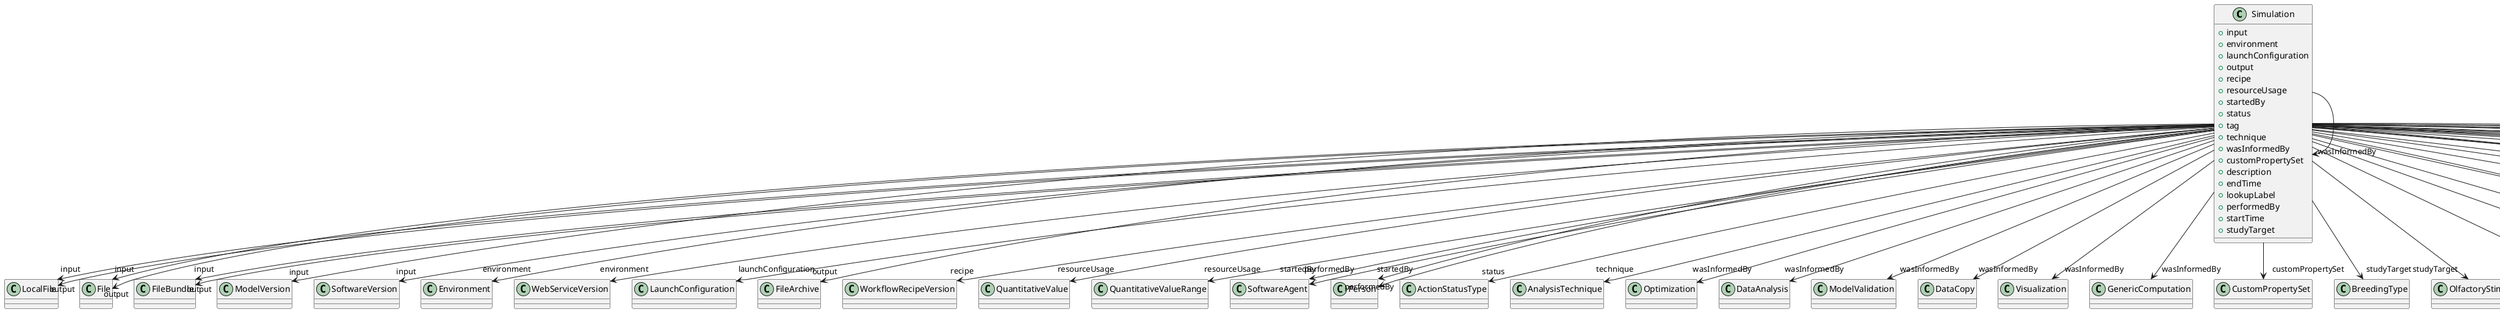 @startuml
class Simulation {
+input
+environment
+launchConfiguration
+output
+recipe
+resourceUsage
+startedBy
+status
+tag
+technique
+wasInformedBy
+customPropertySet
+description
+endTime
+lookupLabel
+performedBy
+startTime
+studyTarget

}
Simulation -d-> "input" LocalFile
Simulation -d-> "input" File
Simulation -d-> "input" FileBundle
Simulation -d-> "input" ModelVersion
Simulation -d-> "input" SoftwareVersion
Simulation -d-> "environment" Environment
Simulation -d-> "environment" WebServiceVersion
Simulation -d-> "launchConfiguration" LaunchConfiguration
Simulation -d-> "output" LocalFile
Simulation -d-> "output" File
Simulation -d-> "output" FileArchive
Simulation -d-> "output" FileBundle
Simulation -d-> "recipe" WorkflowRecipeVersion
Simulation -d-> "resourceUsage" QuantitativeValue
Simulation -d-> "resourceUsage" QuantitativeValueRange
Simulation -d-> "startedBy" SoftwareAgent
Simulation -d-> "startedBy" Person
Simulation -d-> "status" ActionStatusType
Simulation -d-> "technique" AnalysisTechnique
Simulation -d-> "wasInformedBy" Optimization
Simulation -d-> "wasInformedBy" DataAnalysis
Simulation -d-> "wasInformedBy" ModelValidation
Simulation -d-> "wasInformedBy" Simulation
Simulation -d-> "wasInformedBy" DataCopy
Simulation -d-> "wasInformedBy" Visualization
Simulation -d-> "wasInformedBy" GenericComputation
Simulation -d-> "customPropertySet" CustomPropertySet
Simulation -d-> "performedBy" SoftwareAgent
Simulation -d-> "performedBy" Person
Simulation -d-> "studyTarget" BreedingType
Simulation -d-> "studyTarget" OlfactoryStimulusType
Simulation -d-> "studyTarget" GustatoryStimulusType
Simulation -d-> "studyTarget" BiologicalOrder
Simulation -d-> "studyTarget" TermSuggestion
Simulation -d-> "studyTarget" Disease
Simulation -d-> "studyTarget" AuditoryStimulusType
Simulation -d-> "studyTarget" SubcellularEntity
Simulation -d-> "studyTarget" CellCultureType
Simulation -d-> "studyTarget" Species
Simulation -d-> "studyTarget" UBERONParcellation
Simulation -d-> "studyTarget" MolecularEntity
Simulation -d-> "studyTarget" ElectricalStimulusType
Simulation -d-> "studyTarget" GeneticStrainType
Simulation -d-> "studyTarget" OrganismSystem
Simulation -d-> "studyTarget" Organ
Simulation -d-> "studyTarget" OpticalStimulusType
Simulation -d-> "studyTarget" DiseaseModel
Simulation -d-> "studyTarget" VisualStimulusType
Simulation -d-> "studyTarget" Handedness
Simulation -d-> "studyTarget" CellType
Simulation -d-> "studyTarget" BiologicalSex
Simulation -d-> "studyTarget" OrganismSubstance
Simulation -d-> "studyTarget" TactileStimulusType
Simulation -d-> "studyTarget" ParcellationEntityVersion
Simulation -d-> "studyTarget" ParcellationEntity
Simulation -d-> "studyTarget" CustomAnatomicalEntity

@enduml